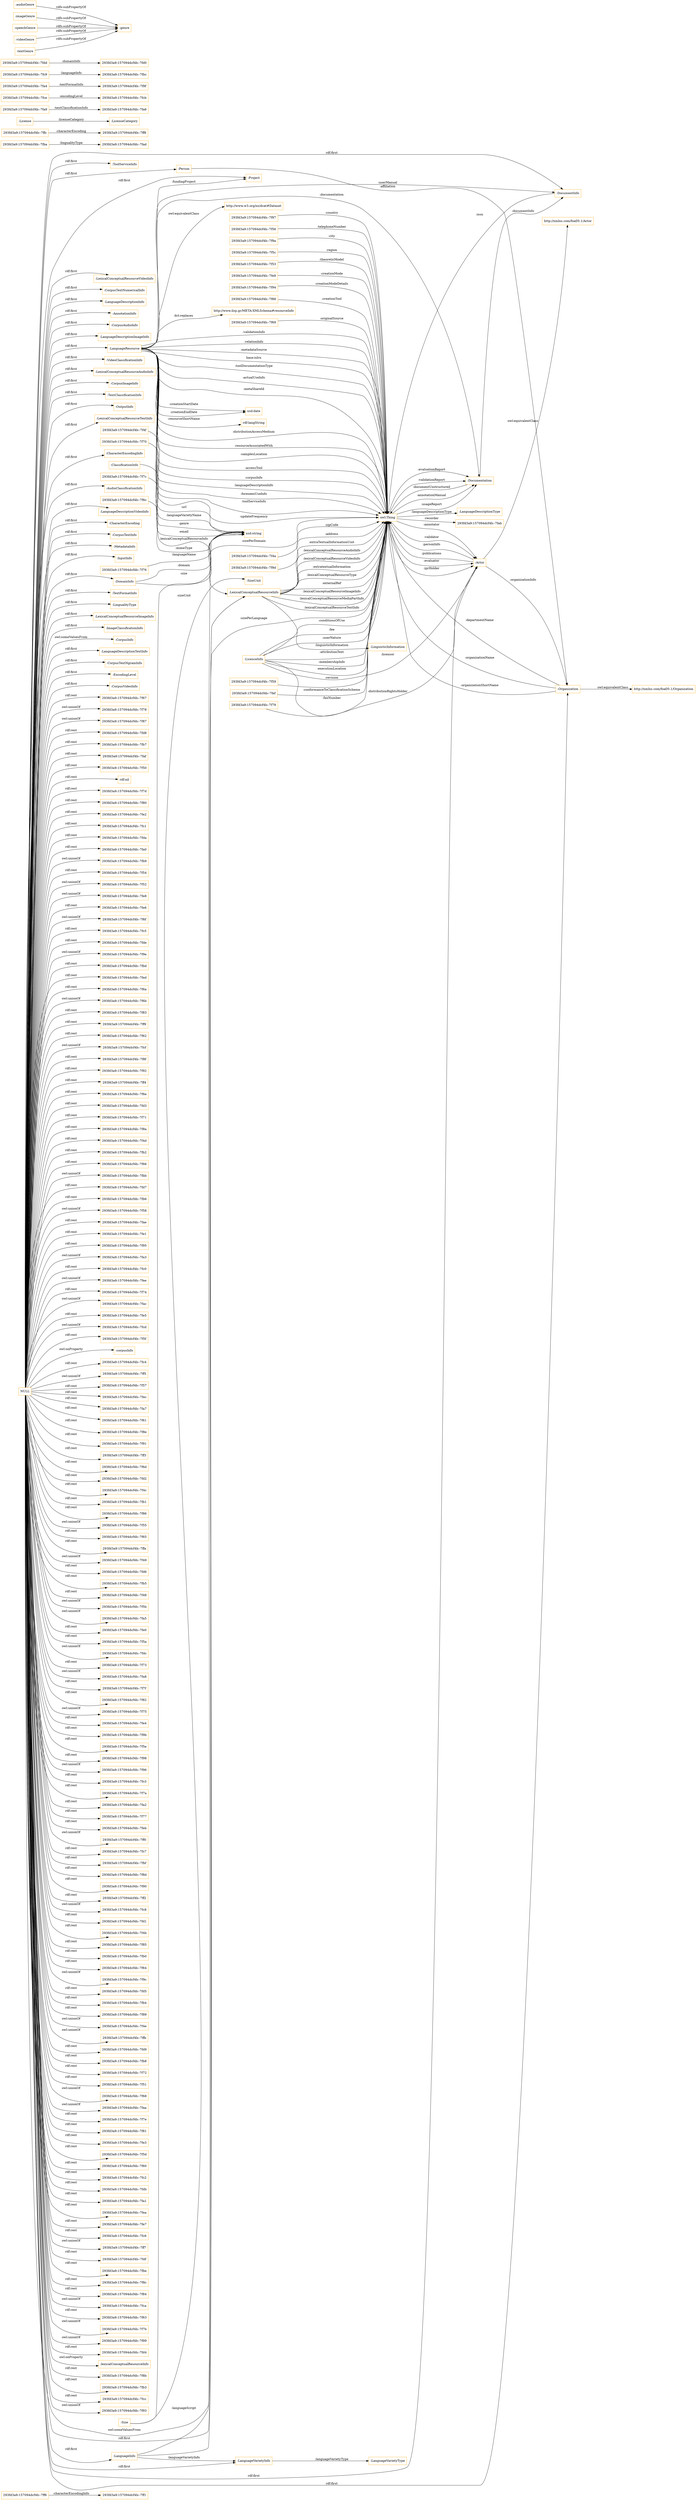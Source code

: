 digraph ar2dtool_diagram { 
rankdir=LR;
size="1501"
node [shape = rectangle, color="orange"]; "293fd3a9:157094dcf4b:-7ff6" "293fd3a9:157094dcf4b:-7f94" ":Person" "293fd3a9:157094dcf4b:-7fad" ":ToolServiceInfo" ":DocumentInfo" "293fd3a9:157094dcf4b:-7f59" "293fd3a9:157094dcf4b:-7ff1" ":Actor" "293fd3a9:157094dcf4b:-7ffc" ":LexicalConceptualResourceVideoInfo" ":CorpusTextNumericalInfo" ":LanguageDescriptionInfo" "293fd3a9:157094dcf4b:-7f70" "293fd3a9:157094dcf4b:-7fef" ":AnnotationInfo" "http://xmlns.com/foaf/0.1/Actor" ":License" ":CorpusAudioInfo" ":ClassificationInfo" "293fd3a9:157094dcf4b:-7f79" ":LanguageDescriptionImageInfo" "293fd3a9:157094dcf4b:-7fa6" ":Project" ":VideoClassificationInfo" ":LanguageDescriptionType" ":LexicalConceptualResourceAudioInfo" ":CorpusImageInfo" ":TextClassificationInfo" "293fd3a9:157094dcf4b:-7fce" ":OutputInfo" ":LicenceInfo" ":LexicalConceptualResourceTextInfo" ":LanguageResource" ":Organization" "293fd3a9:157094dcf4b:-7f97" ":CharacterEncodingInfo" "293fd3a9:157094dcf4b:-7f7c" "293fd3a9:157094dcf4b:-7fa4" ":LexicalConceptualResourceInfo" ":AudioClassificationInfo" "293fd3a9:157094dcf4b:-7f6c" "293fd3a9:157094dcf4b:-7fa9" "293fd3a9:157094dcf4b:-7f56" ":LanguageVarietyInfo" "293fd3a9:157094dcf4b:-7fc9" ":LanguageDescriptionVideoInfo" ":CharacterEncoding" ":Size" ":Documentation" "293fd3a9:157094dcf4b:-7fd0" ":LanguageVarietyType" ":CorpusTextInfo" "293fd3a9:157094dcf4b:-7fab" "http://xmlns.com/foaf/0.1/Organization" ":MetadataInfo" "293fd3a9:157094dcf4b:-7fdd" "293fd3a9:157094dcf4b:-7f9a" ":InputInfo" ":DomainInfo" ":LicenseCategory" ":LanguageInfo" ":TextFormatInfo" ":LingualityType" "293fd3a9:157094dcf4b:-7fbc" ":LexicalConceptualResourceImageInfo" "293fd3a9:157094dcf4b:-7f5c" "293fd3a9:157094dcf4b:-7fcb" ":ImageClassificationInfo" ":CorpusInfo" "293fd3a9:157094dcf4b:-7f53" ":LanguageDescriptionTextInfo" "293fd3a9:157094dcf4b:-7f9f" "293fd3a9:157094dcf4b:-7f76" "293fd3a9:157094dcf4b:-7fba" "293fd3a9:157094dcf4b:-7fe9" "293fd3a9:157094dcf4b:-7ff8" "293fd3a9:157094dcf4b:-7f88" ":CorpusTextNgramInfo" "http://www.w3.org/ns/dcat#Dataset" ":EncodingLevel" ":CorpusVideoInfo" "293fd3a9:157094dcf4b:-7f4f" ":SizeUnit" "293fd3a9:157094dcf4b:-7f69" "293fd3a9:157094dcf4b:-7f4a" ":LinguisticInformation" "293fd3a9:157094dcf4b:-7f9d" ; /*classes style*/
	":Organization" -> "http://xmlns.com/foaf/0.1/Organization" [ label = "owl:equivalentClass" ];
	":audioGenre" -> ":genre" [ label = "rdfs:subPropertyOf" ];
	":imageGenre" -> ":genre" [ label = "rdfs:subPropertyOf" ];
	":speechGenre" -> ":genre" [ label = "rdfs:subPropertyOf" ];
	":videoGenre" -> ":genre" [ label = "rdfs:subPropertyOf" ];
	":textGenre" -> ":genre" [ label = "rdfs:subPropertyOf" ];
	":LanguageResource" -> "http://www.ilsp.gr/META-XMLSchema#resourceInfo" [ label = "dct:replaces" ];
	":LanguageResource" -> "http://www.w3.org/ns/dcat#Dataset" [ label = "owl:equivalentClass" ];
	"NULL" -> "293fd3a9:157094dcf4b:-7f67" [ label = "rdf:rest" ];
	"NULL" -> "293fd3a9:157094dcf4b:-7f78" [ label = "owl:unionOf" ];
	"NULL" -> "293fd3a9:157094dcf4b:-7f87" [ label = "owl:unionOf" ];
	"NULL" -> "293fd3a9:157094dcf4b:-7fd8" [ label = "rdf:rest" ];
	"NULL" -> "293fd3a9:157094dcf4b:-7fb7" [ label = "rdf:rest" ];
	"NULL" -> ":DomainInfo" [ label = "rdf:first" ];
	"NULL" -> "293fd3a9:157094dcf4b:-7faf" [ label = "rdf:rest" ];
	"NULL" -> "293fd3a9:157094dcf4b:-7f50" [ label = "rdf:rest" ];
	"NULL" -> ":CorpusTextNumericalInfo" [ label = "rdf:first" ];
	"NULL" -> "rdf:nil" [ label = "rdf:rest" ];
	"NULL" -> "293fd3a9:157094dcf4b:-7f7d" [ label = "rdf:rest" ];
	"NULL" -> "293fd3a9:157094dcf4b:-7f80" [ label = "rdf:rest" ];
	"NULL" -> "293fd3a9:157094dcf4b:-7fe2" [ label = "rdf:rest" ];
	"NULL" -> "293fd3a9:157094dcf4b:-7fc1" [ label = "rdf:rest" ];
	"NULL" -> "293fd3a9:157094dcf4b:-7fda" [ label = "rdf:rest" ];
	"NULL" -> "293fd3a9:157094dcf4b:-7fa0" [ label = "rdf:rest" ];
	"NULL" -> "293fd3a9:157094dcf4b:-7fb9" [ label = "owl:unionOf" ];
	"NULL" -> "293fd3a9:157094dcf4b:-7f54" [ label = "rdf:rest" ];
	"NULL" -> "293fd3a9:157094dcf4b:-7f52" [ label = "owl:unionOf" ];
	"NULL" -> "293fd3a9:157094dcf4b:-7fe8" [ label = "owl:unionOf" ];
	"NULL" -> ":CorpusImageInfo" [ label = "rdf:first" ];
	"NULL" -> "293fd3a9:157094dcf4b:-7fe6" [ label = "rdf:rest" ];
	"NULL" -> "293fd3a9:157094dcf4b:-7f6f" [ label = "owl:unionOf" ];
	"NULL" -> "293fd3a9:157094dcf4b:-7fc5" [ label = "rdf:rest" ];
	"NULL" -> ":LexicalConceptualResourceVideoInfo" [ label = "rdf:first" ];
	"NULL" -> "293fd3a9:157094dcf4b:-7fde" [ label = "rdf:rest" ];
	"NULL" -> "293fd3a9:157094dcf4b:-7f9e" [ label = "owl:unionOf" ];
	"NULL" -> "293fd3a9:157094dcf4b:-7fbd" [ label = "rdf:rest" ];
	"NULL" -> "293fd3a9:157094dcf4b:-7fed" [ label = "rdf:rest" ];
	"NULL" -> "293fd3a9:157094dcf4b:-7f6a" [ label = "rdf:rest" ];
	"NULL" -> ":Organization" [ label = "rdf:first" ];
	"NULL" -> "293fd3a9:157094dcf4b:-7f6b" [ label = "owl:unionOf" ];
	"NULL" -> "293fd3a9:157094dcf4b:-7f83" [ label = "rdf:rest" ];
	"NULL" -> "293fd3a9:157094dcf4b:-7ff9" [ label = "rdf:rest" ];
	"NULL" -> "293fd3a9:157094dcf4b:-7f62" [ label = "rdf:rest" ];
	"NULL" -> "293fd3a9:157094dcf4b:-7fcf" [ label = "owl:unionOf" ];
	"NULL" -> "293fd3a9:157094dcf4b:-7f8f" [ label = "rdf:rest" ];
	"NULL" -> "293fd3a9:157094dcf4b:-7f92" [ label = "rdf:rest" ];
	"NULL" -> "293fd3a9:157094dcf4b:-7ff4" [ label = "rdf:rest" ];
	"NULL" -> "293fd3a9:157094dcf4b:-7f6e" [ label = "rdf:rest" ];
	"NULL" -> "293fd3a9:157094dcf4b:-7fd3" [ label = "rdf:rest" ];
	"NULL" -> "293fd3a9:157094dcf4b:-7f71" [ label = "rdf:rest" ];
	"NULL" -> ":LanguageVarietyInfo" [ label = "rdf:first" ];
	"NULL" -> "293fd3a9:157094dcf4b:-7f8a" [ label = "rdf:rest" ];
	"NULL" -> "293fd3a9:157094dcf4b:-7f4d" [ label = "rdf:rest" ];
	"NULL" -> ":LexicalConceptualResourceImageInfo" [ label = "rdf:first" ];
	"NULL" -> "293fd3a9:157094dcf4b:-7fb2" [ label = "rdf:rest" ];
	"NULL" -> "293fd3a9:157094dcf4b:-7f66" [ label = "rdf:rest" ];
	"NULL" -> "293fd3a9:157094dcf4b:-7fbb" [ label = "owl:unionOf" ];
	"NULL" -> ":CharacterEncodingInfo" [ label = "rdf:first" ];
	"NULL" -> "293fd3a9:157094dcf4b:-7fd7" [ label = "rdf:rest" ];
	"NULL" -> "293fd3a9:157094dcf4b:-7fb6" [ label = "rdf:rest" ];
	"NULL" -> "293fd3a9:157094dcf4b:-7f58" [ label = "owl:unionOf" ];
	"NULL" -> "293fd3a9:157094dcf4b:-7fae" [ label = "rdf:rest" ];
	"NULL" -> "293fd3a9:157094dcf4b:-7fe1" [ label = "rdf:rest" ];
	"NULL" -> ":ToolServiceInfo" [ label = "rdf:first" ];
	"NULL" -> ":EncodingLevel" [ label = "rdf:first" ];
	"NULL" -> "293fd3a9:157094dcf4b:-7f95" [ label = "rdf:rest" ];
	"NULL" -> "293fd3a9:157094dcf4b:-7fa3" [ label = "owl:unionOf" ];
	"NULL" -> "293fd3a9:157094dcf4b:-7fc0" [ label = "rdf:rest" ];
	"NULL" -> "293fd3a9:157094dcf4b:-7fee" [ label = "owl:unionOf" ];
	"NULL" -> "293fd3a9:157094dcf4b:-7f74" [ label = "rdf:rest" ];
	"NULL" -> "293fd3a9:157094dcf4b:-7fac" [ label = "owl:unionOf" ];
	"NULL" -> "293fd3a9:157094dcf4b:-7fe5" [ label = "rdf:rest" ];
	"NULL" -> "293fd3a9:157094dcf4b:-7fcd" [ label = "owl:unionOf" ];
	"NULL" -> "293fd3a9:157094dcf4b:-7f5f" [ label = "rdf:rest" ];
	"NULL" -> ":corpusInfo" [ label = "owl:onProperty" ];
	"NULL" -> "293fd3a9:157094dcf4b:-7fc4" [ label = "rdf:rest" ];
	"NULL" -> "293fd3a9:157094dcf4b:-7ff5" [ label = "owl:unionOf" ];
	"NULL" -> ":Actor" [ label = "rdf:first" ];
	"NULL" -> "293fd3a9:157094dcf4b:-7f57" [ label = "rdf:rest" ];
	"NULL" -> "293fd3a9:157094dcf4b:-7fec" [ label = "rdf:rest" ];
	"NULL" -> ":VideoClassificationInfo" [ label = "rdf:first" ];
	"NULL" -> ":Person" [ label = "rdf:first" ];
	"NULL" -> ":CorpusAudioInfo" [ label = "rdf:first" ];
	"NULL" -> ":CharacterEncoding" [ label = "rdf:first" ];
	"NULL" -> "293fd3a9:157094dcf4b:-7fa7" [ label = "rdf:rest" ];
	"NULL" -> ":AudioClassificationInfo" [ label = "rdf:first" ];
	"NULL" -> "293fd3a9:157094dcf4b:-7f61" [ label = "rdf:rest" ];
	"NULL" -> "293fd3a9:157094dcf4b:-7f8e" [ label = "rdf:rest" ];
	"NULL" -> "293fd3a9:157094dcf4b:-7f91" [ label = "rdf:rest" ];
	"NULL" -> "293fd3a9:157094dcf4b:-7ff3" [ label = "rdf:rest" ];
	"NULL" -> "293fd3a9:157094dcf4b:-7f6d" [ label = "rdf:rest" ];
	"NULL" -> "293fd3a9:157094dcf4b:-7fd2" [ label = "rdf:rest" ];
	"NULL" -> "293fd3a9:157094dcf4b:-7f4c" [ label = "rdf:rest" ];
	"NULL" -> ":TextClassificationInfo" [ label = "rdf:first" ];
	"NULL" -> "293fd3a9:157094dcf4b:-7fb1" [ label = "rdf:rest" ];
	"NULL" -> "293fd3a9:157094dcf4b:-7f86" [ label = "rdf:rest" ];
	"NULL" -> "293fd3a9:157094dcf4b:-7f55" [ label = "owl:unionOf" ];
	"NULL" -> "293fd3a9:157094dcf4b:-7f65" [ label = "rdf:rest" ];
	"NULL" -> "293fd3a9:157094dcf4b:-7ffa" [ label = "rdf:rest" ];
	"NULL" -> "293fd3a9:157094dcf4b:-7f49" [ label = "owl:unionOf" ];
	"NULL" -> ":DocumentInfo" [ label = "rdf:first" ];
	"NULL" -> "293fd3a9:157094dcf4b:-7fd6" [ label = "rdf:rest" ];
	"NULL" -> ":LexicalConceptualResourceTextInfo" [ label = "rdf:first" ];
	"NULL" -> "293fd3a9:157094dcf4b:-7fb5" [ label = "rdf:rest" ];
	"NULL" -> ":CorpusInfo" [ label = "owl:someValuesFrom" ];
	"NULL" -> "293fd3a9:157094dcf4b:-7f48" [ label = "rdf:rest" ];
	"NULL" -> "293fd3a9:157094dcf4b:-7f5b" [ label = "owl:unionOf" ];
	"NULL" -> "293fd3a9:157094dcf4b:-7fa5" [ label = "owl:unionOf" ];
	"NULL" -> "293fd3a9:157094dcf4b:-7fe0" [ label = "rdf:rest" ];
	"NULL" -> "293fd3a9:157094dcf4b:-7f5a" [ label = "rdf:rest" ];
	"NULL" -> "293fd3a9:157094dcf4b:-7fdc" [ label = "owl:unionOf" ];
	"NULL" -> ":CorpusTextNgramInfo" [ label = "rdf:first" ];
	"NULL" -> "293fd3a9:157094dcf4b:-7f73" [ label = "rdf:rest" ];
	"NULL" -> "293fd3a9:157094dcf4b:-7fa8" [ label = "owl:unionOf" ];
	"NULL" -> "293fd3a9:157094dcf4b:-7f7f" [ label = "rdf:rest" ];
	"NULL" -> "293fd3a9:157094dcf4b:-7f82" [ label = "rdf:rest" ];
	"NULL" -> "293fd3a9:157094dcf4b:-7f75" [ label = "owl:unionOf" ];
	"NULL" -> "293fd3a9:157094dcf4b:-7fe4" [ label = "rdf:rest" ];
	"NULL" -> "293fd3a9:157094dcf4b:-7f9b" [ label = "rdf:rest" ];
	"NULL" -> "293fd3a9:157094dcf4b:-7f5e" [ label = "rdf:rest" ];
	"NULL" -> "293fd3a9:157094dcf4b:-7f98" [ label = "rdf:rest" ];
	"NULL" -> "293fd3a9:157094dcf4b:-7f96" [ label = "owl:unionOf" ];
	"NULL" -> "293fd3a9:157094dcf4b:-7fc3" [ label = "rdf:rest" ];
	"NULL" -> "293fd3a9:157094dcf4b:-7f7a" [ label = "rdf:rest" ];
	"NULL" -> "293fd3a9:157094dcf4b:-7fa2" [ label = "rdf:rest" ];
	"NULL" -> "293fd3a9:157094dcf4b:-7f77" [ label = "rdf:rest" ];
	"NULL" -> "293fd3a9:157094dcf4b:-7feb" [ label = "rdf:rest" ];
	"NULL" -> "293fd3a9:157094dcf4b:-7ff0" [ label = "owl:unionOf" ];
	"NULL" -> "293fd3a9:157094dcf4b:-7fc7" [ label = "rdf:rest" ];
	"NULL" -> "293fd3a9:157094dcf4b:-7fbf" [ label = "rdf:rest" ];
	"NULL" -> ":CorpusTextInfo" [ label = "rdf:first" ];
	"NULL" -> "293fd3a9:157094dcf4b:-7f8d" [ label = "rdf:rest" ];
	"NULL" -> "293fd3a9:157094dcf4b:-7f90" [ label = "rdf:rest" ];
	"NULL" -> ":LanguageDescriptionInfo" [ label = "rdf:first" ];
	"NULL" -> "293fd3a9:157094dcf4b:-7ff2" [ label = "rdf:rest" ];
	"NULL" -> "293fd3a9:157094dcf4b:-7fc8" [ label = "owl:unionOf" ];
	"NULL" -> ":AnnotationInfo" [ label = "rdf:first" ];
	"NULL" -> "293fd3a9:157094dcf4b:-7fd1" [ label = "rdf:rest" ];
	"NULL" -> ":LexicalConceptualResourceInfo" [ label = "owl:someValuesFrom" ];
	"NULL" -> "293fd3a9:157094dcf4b:-7f4b" [ label = "rdf:rest" ];
	"NULL" -> ":TextFormatInfo" [ label = "rdf:first" ];
	"NULL" -> "293fd3a9:157094dcf4b:-7f85" [ label = "rdf:rest" ];
	"NULL" -> "293fd3a9:157094dcf4b:-7fb0" [ label = "rdf:rest" ];
	"NULL" -> "293fd3a9:157094dcf4b:-7f64" [ label = "rdf:rest" ];
	"NULL" -> "293fd3a9:157094dcf4b:-7f9c" [ label = "owl:unionOf" ];
	"NULL" -> ":Project" [ label = "rdf:first" ];
	"NULL" -> ":MetadataInfo" [ label = "rdf:first" ];
	"NULL" -> "293fd3a9:157094dcf4b:-7fd5" [ label = "rdf:rest" ];
	"NULL" -> ":LanguageInfo" [ label = "rdf:first" ];
	"NULL" -> ":LexicalConceptualResourceAudioInfo" [ label = "rdf:first" ];
	"NULL" -> "293fd3a9:157094dcf4b:-7fb4" [ label = "rdf:rest" ];
	"NULL" -> "293fd3a9:157094dcf4b:-7f89" [ label = "rdf:rest" ];
	"NULL" -> "293fd3a9:157094dcf4b:-7f4e" [ label = "owl:unionOf" ];
	"NULL" -> "293fd3a9:157094dcf4b:-7ffb" [ label = "owl:unionOf" ];
	"NULL" -> "293fd3a9:157094dcf4b:-7fd9" [ label = "rdf:rest" ];
	"NULL" -> "293fd3a9:157094dcf4b:-7fb8" [ label = "rdf:rest" ];
	"NULL" -> "293fd3a9:157094dcf4b:-7f72" [ label = "rdf:rest" ];
	"NULL" -> ":OutputInfo" [ label = "rdf:first" ];
	"NULL" -> "293fd3a9:157094dcf4b:-7f51" [ label = "rdf:rest" ];
	"NULL" -> "293fd3a9:157094dcf4b:-7f68" [ label = "owl:unionOf" ];
	"NULL" -> "293fd3a9:157094dcf4b:-7faa" [ label = "owl:unionOf" ];
	"NULL" -> "293fd3a9:157094dcf4b:-7f7e" [ label = "rdf:rest" ];
	"NULL" -> "293fd3a9:157094dcf4b:-7f81" [ label = "rdf:rest" ];
	"NULL" -> ":CorpusVideoInfo" [ label = "rdf:first" ];
	"NULL" -> "293fd3a9:157094dcf4b:-7fe3" [ label = "rdf:rest" ];
	"NULL" -> "293fd3a9:157094dcf4b:-7f5d" [ label = "rdf:rest" ];
	"NULL" -> "293fd3a9:157094dcf4b:-7f60" [ label = "rdf:rest" ];
	"NULL" -> "293fd3a9:157094dcf4b:-7fc2" [ label = "rdf:rest" ];
	"NULL" -> "293fd3a9:157094dcf4b:-7fdb" [ label = "rdf:rest" ];
	"NULL" -> "293fd3a9:157094dcf4b:-7fa1" [ label = "rdf:rest" ];
	"NULL" -> ":LanguageDescriptionTextInfo" [ label = "rdf:first" ];
	"NULL" -> "293fd3a9:157094dcf4b:-7fea" [ label = "rdf:rest" ];
	"NULL" -> "293fd3a9:157094dcf4b:-7fe7" [ label = "rdf:rest" ];
	"NULL" -> ":LanguageResource" [ label = "rdf:first" ];
	"NULL" -> "293fd3a9:157094dcf4b:-7fc6" [ label = "rdf:rest" ];
	"NULL" -> "293fd3a9:157094dcf4b:-7ff7" [ label = "owl:unionOf" ];
	"NULL" -> "293fd3a9:157094dcf4b:-7fdf" [ label = "rdf:rest" ];
	"NULL" -> "293fd3a9:157094dcf4b:-7fbe" [ label = "rdf:rest" ];
	"NULL" -> ":LexicalConceptualResourceInfo" [ label = "rdf:first" ];
	"NULL" -> "293fd3a9:157094dcf4b:-7f8c" [ label = "rdf:rest" ];
	"NULL" -> ":LanguageDescriptionVideoInfo" [ label = "rdf:first" ];
	"NULL" -> ":ImageClassificationInfo" [ label = "rdf:first" ];
	"NULL" -> "293fd3a9:157094dcf4b:-7f84" [ label = "rdf:rest" ];
	"NULL" -> ":InputInfo" [ label = "rdf:first" ];
	"NULL" -> ":LingualityType" [ label = "rdf:first" ];
	"NULL" -> "293fd3a9:157094dcf4b:-7fca" [ label = "owl:unionOf" ];
	"NULL" -> "293fd3a9:157094dcf4b:-7f63" [ label = "rdf:rest" ];
	"NULL" -> "293fd3a9:157094dcf4b:-7f7b" [ label = "owl:unionOf" ];
	"NULL" -> "293fd3a9:157094dcf4b:-7f99" [ label = "owl:unionOf" ];
	"NULL" -> "293fd3a9:157094dcf4b:-7fd4" [ label = "rdf:rest" ];
	"NULL" -> ":lexicalConceptualResourceInfo" [ label = "owl:onProperty" ];
	"NULL" -> "293fd3a9:157094dcf4b:-7f8b" [ label = "rdf:rest" ];
	"NULL" -> "293fd3a9:157094dcf4b:-7fb3" [ label = "rdf:rest" ];
	"NULL" -> "293fd3a9:157094dcf4b:-7fcc" [ label = "rdf:rest" ];
	"NULL" -> ":LanguageDescriptionImageInfo" [ label = "rdf:first" ];
	"NULL" -> "293fd3a9:157094dcf4b:-7f93" [ label = "owl:unionOf" ];
	":Actor" -> "http://xmlns.com/foaf/0.1/Actor" [ label = "owl:equivalentClass" ];
	"293fd3a9:157094dcf4b:-7f69" -> "owl:Thing" [ label = ":originalSource" ];
	":LanguageResource" -> ":DocumentInfo" [ label = ":userManual" ];
	"owl:Thing" -> ":Documentation" [ label = ":annotationManual" ];
	":LanguageResource" -> "owl:Thing" [ label = ":validationInfo" ];
	":LanguageResource" -> "owl:Thing" [ label = ":relationInfo" ];
	":LanguageResource" -> "xsd:date" [ label = ":creationStartDate" ];
	"owl:Thing" -> ":Actor" [ label = ":evaluator" ];
	":LanguageResource" -> "owl:Thing" [ label = ":metadataSource" ];
	"293fd3a9:157094dcf4b:-7ffc" -> "293fd3a9:157094dcf4b:-7ff8" [ label = ":characterEncoding" ];
	":Organization" -> "owl:Thing" [ label = ":departmentName" ];
	":Actor" -> ":Organization" [ label = ":organizationInfo" ];
	"owl:Thing" -> ":LanguageDescriptionType" [ label = ":languageDescriptionType" ];
	":LexicalConceptualResourceInfo" -> "owl:Thing" [ label = ":extraTextualInformationUnit" ];
	":LanguageResource" -> "owl:Thing" [ label = "base:islrn" ];
	":LanguageResource" -> "owl:Thing" [ label = ":toolDocumentationType" ];
	":Size" -> ":SizeUnit" [ label = ":sizeUnit" ];
	":License" -> ":LicenseCategory" [ label = ":licenseCategory" ];
	"owl:Thing" -> ":Actor" [ label = ":iprHolder" ];
	"293fd3a9:157094dcf4b:-7f76" -> "xsd:string" [ label = ":languageName" ];
	"293fd3a9:157094dcf4b:-7fc9" -> "293fd3a9:157094dcf4b:-7fbc" [ label = ":languageInfo" ];
	"293fd3a9:157094dcf4b:-7f94" -> "owl:Thing" [ label = ":creationModeDetails" ];
	":LanguageResource" -> "rdf:langString" [ label = ":resourceShortName" ];
	":LanguageResource" -> "owl:Thing" [ label = ":actualUseInfo" ];
	"293fd3a9:157094dcf4b:-7fa9" -> "293fd3a9:157094dcf4b:-7fa6" [ label = ":textClassificationInfo" ];
	"owl:Thing" -> ":Actor" [ label = ":annotator" ];
	"293fd3a9:157094dcf4b:-7fdd" -> "293fd3a9:157094dcf4b:-7fd0" [ label = ":domainInfo" ];
	":LexicalConceptualResourceInfo" -> "owl:Thing" [ label = ":lexicalConceptualResourceAudioInfo" ];
	":LexicalConceptualResourceInfo" -> "owl:Thing" [ label = ":lexicalConceptualResourceVideoInfo" ];
	":LanguageResource" -> "xsd:date" [ label = ":creationEndDate" ];
	":Actor" -> "owl:Thing" [ label = ":personInfo" ];
	":Actor" -> "owl:Thing" [ label = ":publications" ];
	"293fd3a9:157094dcf4b:-7fa4" -> "293fd3a9:157094dcf4b:-7f9f" [ label = ":textFormatInfo" ];
	"owl:Thing" -> ":Documentation" [ label = ":usageReport" ];
	":LanguageResource" -> "owl:Thing" [ label = ":metaShareId" ];
	":LanguageResource" -> "owl:Thing" [ label = ":distributionAccessMedium" ];
	":LanguageResource" -> "owl:Thing" [ label = ":resourceAssociatedWith" ];
	":LanguageInfo" -> ":LanguageVarietyInfo" [ label = ":languageVarietyInfo" ];
	":LicenceInfo" -> ":Actor" [ label = ":licensor" ];
	":LanguageResource" -> "owl:Thing" [ label = ":samplesLocation" ];
	"293fd3a9:157094dcf4b:-7f9d" -> "owl:Thing" [ label = ":address" ];
	"293fd3a9:157094dcf4b:-7ff6" -> "293fd3a9:157094dcf4b:-7ff1" [ label = ":characterEncodingInfo" ];
	"293fd3a9:157094dcf4b:-7f4a" -> "owl:Thing" [ label = ":zipCode" ];
	":Size" -> "xsd:string" [ label = ":size" ];
	":LexicalConceptualResourceInfo" -> "owl:Thing" [ label = ":extratextualInformation" ];
	"293fd3a9:157094dcf4b:-7f9a" -> "owl:Thing" [ label = ":city" ];
	":LanguageResource" -> "owl:Thing" [ label = ":accessTool" ];
	":LicenceInfo" -> "owl:Thing" [ label = ":conditionsOfUse" ];
	":LicenceInfo" -> "owl:Thing" [ label = ":fee" ];
	":LexicalConceptualResourceInfo" -> "owl:Thing" [ label = ":lexicalConceptualResourceType" ];
	":Organization" -> "owl:Thing" [ label = ":organizationName" ];
	":LanguageResource" -> ":Documentation" [ label = ":documentation" ];
	":LicenceInfo" -> "owl:Thing" [ label = ":userNature" ];
	":LicenceInfo" -> ":Actor" [ label = ":distributionRightsHolder" ];
	":LexicalConceptualResourceInfo" -> "owl:Thing" [ label = ":externalRef" ];
	":LanguageResource" -> "owl:Thing" [ label = ":corpusInfo" ];
	"293fd3a9:157094dcf4b:-7f7c" -> "xsd:string" [ label = ":email" ];
	":LanguageResource" -> "owl:Thing" [ label = ":languageDescriptionInfo" ];
	"293fd3a9:157094dcf4b:-7f53" -> "owl:Thing" [ label = ":theoreticModel" ];
	":LicenceInfo" -> "owl:Thing" [ label = ":attributionText" ];
	":Documentation" -> ":DocumentInfo" [ label = ":documentInfo" ];
	"293fd3a9:157094dcf4b:-7fba" -> "293fd3a9:157094dcf4b:-7fad" [ label = ":lingualityType" ];
	"293fd3a9:157094dcf4b:-7f79" -> "owl:Thing" [ label = ":faxNumber" ];
	"293fd3a9:157094dcf4b:-7fef" -> "owl:Thing" [ label = ":conformanceToClassificationScheme" ];
	":Documentation" -> "owl:Thing" [ label = ":documentUnstructured" ];
	"293fd3a9:157094dcf4b:-7fce" -> "293fd3a9:157094dcf4b:-7fcb" [ label = ":encodingLevel" ];
	":LanguageResource" -> ":LexicalConceptualResourceInfo" [ label = ":lexicalConceptualResourceInfo" ];
	"owl:Thing" -> ":Actor" [ label = ":validator" ];
	"293fd3a9:157094dcf4b:-7fe9" -> "owl:Thing" [ label = ":creationMode" ];
	"owl:Thing" -> "293fd3a9:157094dcf4b:-7fab" [ label = ":recorder" ];
	":ClassificationInfo" -> "xsd:string" [ label = ":genre" ];
	"293fd3a9:157094dcf4b:-7f5c" -> "owl:Thing" [ label = ":region" ];
	"293fd3a9:157094dcf4b:-7f97" -> "owl:Thing" [ label = ":country" ];
	":LexicalConceptualResourceInfo" -> "owl:Thing" [ label = ":lexicalConceptualResourceImageInfo" ];
	"293fd3a9:157094dcf4b:-7f70" -> "xsd:string" [ label = ":languageVarietyName" ];
	":Person" -> ":Organization" [ label = ":affiliation" ];
	"owl:Thing" -> ":Documentation" [ label = ":evaluationReport" ];
	"owl:Thing" -> ":Documentation" [ label = ":validationReport" ];
	":LexicalConceptualResourceInfo" -> "owl:Thing" [ label = ":lexicalConceptualResourceMediaPartInfo" ];
	"293fd3a9:157094dcf4b:-7f6c" -> "xsd:string" [ label = ":mimeType" ];
	":LicenceInfo" -> "owl:Thing" [ label = ":membershipInfo" ];
	":DomainInfo" -> "xsd:string" [ label = ":domain" ];
	":LanguageVarietyInfo" -> ":LanguageVarietyType" [ label = ":languageVarietyType" ];
	"293fd3a9:157094dcf4b:-7f59" -> "owl:Thing" [ label = ":revision" ];
	":LanguageResource" -> "owl:Thing" [ label = ":foreseenUseInfo" ];
	":LanguageResource" -> "owl:Thing" [ label = ":toolServiceInfo" ];
	":LanguageResource" -> "owl:Thing" [ label = ":updateFrequency" ];
	"293fd3a9:157094dcf4b:-7f88" -> "owl:Thing" [ label = ":creationTool" ];
	":LanguageInfo" -> "xsd:string" [ label = ":languageScript" ];
	":LexicalConceptualResourceInfo" -> ":LinguisticInformation" [ label = ":linguisticInformation" ];
	":LicenceInfo" -> "owl:Thing" [ label = ":executionLocation" ];
	"293fd3a9:157094dcf4b:-7f4f" -> "xsd:string" [ label = ":url" ];
	":LexicalConceptualResourceInfo" -> "owl:Thing" [ label = ":lexicalConceptualResourceTextInfo" ];
	":LanguageInfo" -> "owl:Thing" [ label = ":sizePerLanguage" ];
	":LanguageResource" -> ":Project" [ label = ":fundingProject" ];
	"293fd3a9:157094dcf4b:-7f56" -> "owl:Thing" [ label = ":telephoneNumber" ];
	":DocumentInfo" -> "owl:Thing" [ label = ":issn" ];
	":Organization" -> "owl:Thing" [ label = ":organizationShortName" ];
	":DomainInfo" -> "owl:Thing" [ label = ":sizePerDomain" ];

}
